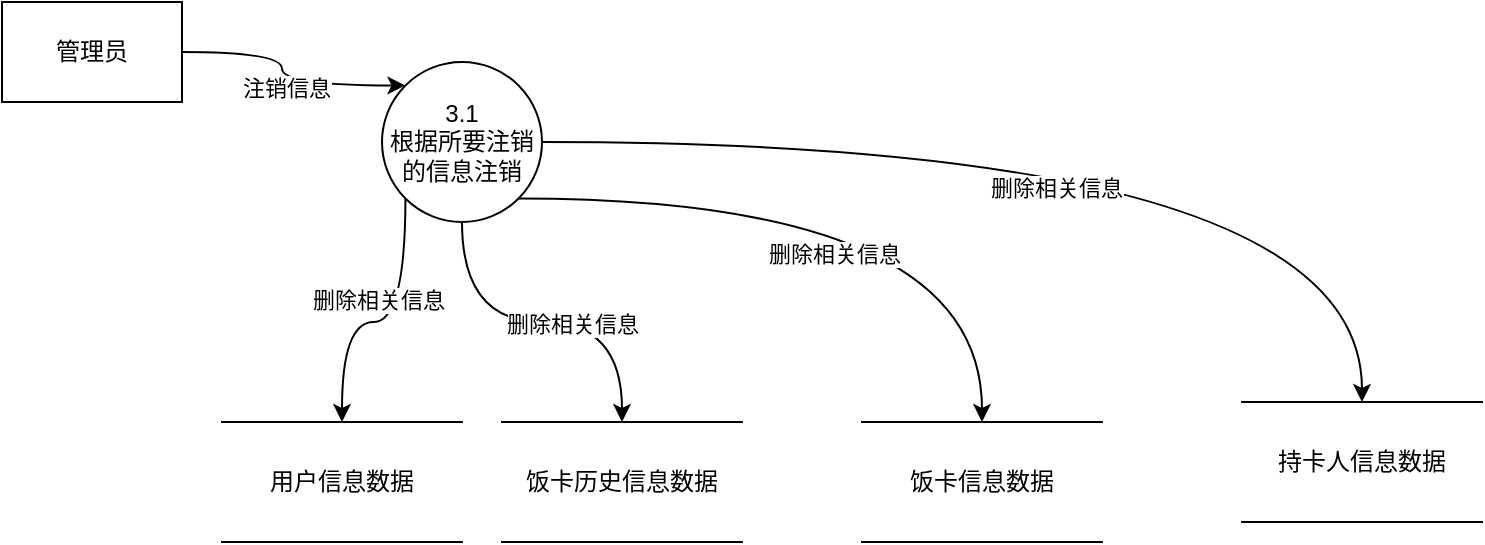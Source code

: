 <mxfile version="20.6.0" type="github">
  <diagram id="15jZN3HHrQDCG8IoANjF" name="第 1 页">
    <mxGraphModel dx="1020" dy="869" grid="1" gridSize="10" guides="1" tooltips="1" connect="1" arrows="1" fold="1" page="1" pageScale="1" pageWidth="827" pageHeight="1169" math="0" shadow="0">
      <root>
        <mxCell id="0" />
        <mxCell id="1" parent="0" />
        <mxCell id="JjcSiVH8ba3IMDv7vtlP-1" style="edgeStyle=orthogonalEdgeStyle;curved=1;rounded=0;orthogonalLoop=1;jettySize=auto;html=1;exitX=1;exitY=0.5;exitDx=0;exitDy=0;entryX=0;entryY=0;entryDx=0;entryDy=0;" edge="1" parent="1" source="JjcSiVH8ba3IMDv7vtlP-3" target="JjcSiVH8ba3IMDv7vtlP-12">
          <mxGeometry relative="1" as="geometry" />
        </mxCell>
        <mxCell id="JjcSiVH8ba3IMDv7vtlP-29" value="注销信息" style="edgeLabel;html=1;align=center;verticalAlign=middle;resizable=0;points=[];" vertex="1" connectable="0" parent="JjcSiVH8ba3IMDv7vtlP-1">
          <mxGeometry x="0.07" y="-1" relative="1" as="geometry">
            <mxPoint as="offset" />
          </mxGeometry>
        </mxCell>
        <mxCell id="JjcSiVH8ba3IMDv7vtlP-3" value="管理员" style="rounded=0;whiteSpace=wrap;html=1;" vertex="1" parent="1">
          <mxGeometry x="40" y="140" width="90" height="50" as="geometry" />
        </mxCell>
        <mxCell id="JjcSiVH8ba3IMDv7vtlP-5" value="饭卡信息数据" style="shape=partialRectangle;whiteSpace=wrap;html=1;left=0;right=0;fillColor=none;" vertex="1" parent="1">
          <mxGeometry x="470" y="350" width="120" height="60" as="geometry" />
        </mxCell>
        <mxCell id="JjcSiVH8ba3IMDv7vtlP-7" value="饭卡历史信息数据" style="shape=partialRectangle;whiteSpace=wrap;html=1;left=0;right=0;fillColor=none;" vertex="1" parent="1">
          <mxGeometry x="290" y="350" width="120" height="60" as="geometry" />
        </mxCell>
        <mxCell id="JjcSiVH8ba3IMDv7vtlP-8" style="edgeStyle=orthogonalEdgeStyle;curved=1;rounded=0;orthogonalLoop=1;jettySize=auto;html=1;exitX=0;exitY=1;exitDx=0;exitDy=0;" edge="1" parent="1" source="JjcSiVH8ba3IMDv7vtlP-12" target="JjcSiVH8ba3IMDv7vtlP-17">
          <mxGeometry relative="1" as="geometry" />
        </mxCell>
        <mxCell id="JjcSiVH8ba3IMDv7vtlP-25" value="删除相关信息" style="edgeLabel;html=1;align=center;verticalAlign=middle;resizable=0;points=[];" vertex="1" connectable="0" parent="JjcSiVH8ba3IMDv7vtlP-8">
          <mxGeometry x="0.052" y="-11" relative="1" as="geometry">
            <mxPoint as="offset" />
          </mxGeometry>
        </mxCell>
        <mxCell id="JjcSiVH8ba3IMDv7vtlP-9" style="edgeStyle=orthogonalEdgeStyle;curved=1;rounded=0;orthogonalLoop=1;jettySize=auto;html=1;exitX=0.5;exitY=1;exitDx=0;exitDy=0;entryX=0.5;entryY=0;entryDx=0;entryDy=0;" edge="1" parent="1" source="JjcSiVH8ba3IMDv7vtlP-12" target="JjcSiVH8ba3IMDv7vtlP-7">
          <mxGeometry relative="1" as="geometry" />
        </mxCell>
        <mxCell id="JjcSiVH8ba3IMDv7vtlP-28" value="删除相关信息" style="edgeLabel;html=1;align=center;verticalAlign=middle;resizable=0;points=[];" vertex="1" connectable="0" parent="JjcSiVH8ba3IMDv7vtlP-9">
          <mxGeometry x="0.167" y="-1" relative="1" as="geometry">
            <mxPoint as="offset" />
          </mxGeometry>
        </mxCell>
        <mxCell id="JjcSiVH8ba3IMDv7vtlP-10" style="edgeStyle=orthogonalEdgeStyle;curved=1;rounded=0;orthogonalLoop=1;jettySize=auto;html=1;exitX=1;exitY=1;exitDx=0;exitDy=0;" edge="1" parent="1" source="JjcSiVH8ba3IMDv7vtlP-12" target="JjcSiVH8ba3IMDv7vtlP-5">
          <mxGeometry relative="1" as="geometry" />
        </mxCell>
        <mxCell id="JjcSiVH8ba3IMDv7vtlP-27" value="删除相关信息" style="edgeLabel;html=1;align=center;verticalAlign=middle;resizable=0;points=[];" vertex="1" connectable="0" parent="JjcSiVH8ba3IMDv7vtlP-10">
          <mxGeometry x="-0.082" y="-27" relative="1" as="geometry">
            <mxPoint as="offset" />
          </mxGeometry>
        </mxCell>
        <mxCell id="JjcSiVH8ba3IMDv7vtlP-11" style="edgeStyle=orthogonalEdgeStyle;curved=1;rounded=0;orthogonalLoop=1;jettySize=auto;html=1;exitX=1;exitY=0.5;exitDx=0;exitDy=0;" edge="1" parent="1" source="JjcSiVH8ba3IMDv7vtlP-12" target="JjcSiVH8ba3IMDv7vtlP-19">
          <mxGeometry relative="1" as="geometry" />
        </mxCell>
        <mxCell id="JjcSiVH8ba3IMDv7vtlP-26" value="删除相关信息" style="edgeLabel;html=1;align=center;verticalAlign=middle;resizable=0;points=[];" vertex="1" connectable="0" parent="JjcSiVH8ba3IMDv7vtlP-11">
          <mxGeometry x="-0.048" y="-23" relative="1" as="geometry">
            <mxPoint as="offset" />
          </mxGeometry>
        </mxCell>
        <mxCell id="JjcSiVH8ba3IMDv7vtlP-12" value="3.1&lt;br&gt;根据所要注销的信息注销" style="ellipse;whiteSpace=wrap;html=1;aspect=fixed;" vertex="1" parent="1">
          <mxGeometry x="230" y="170" width="80" height="80" as="geometry" />
        </mxCell>
        <mxCell id="JjcSiVH8ba3IMDv7vtlP-17" value="用户信息数据" style="shape=partialRectangle;whiteSpace=wrap;html=1;left=0;right=0;fillColor=none;" vertex="1" parent="1">
          <mxGeometry x="150" y="350" width="120" height="60" as="geometry" />
        </mxCell>
        <mxCell id="JjcSiVH8ba3IMDv7vtlP-19" value="持卡人信息数据" style="shape=partialRectangle;whiteSpace=wrap;html=1;left=0;right=0;fillColor=none;" vertex="1" parent="1">
          <mxGeometry x="660" y="340" width="120" height="60" as="geometry" />
        </mxCell>
      </root>
    </mxGraphModel>
  </diagram>
</mxfile>

